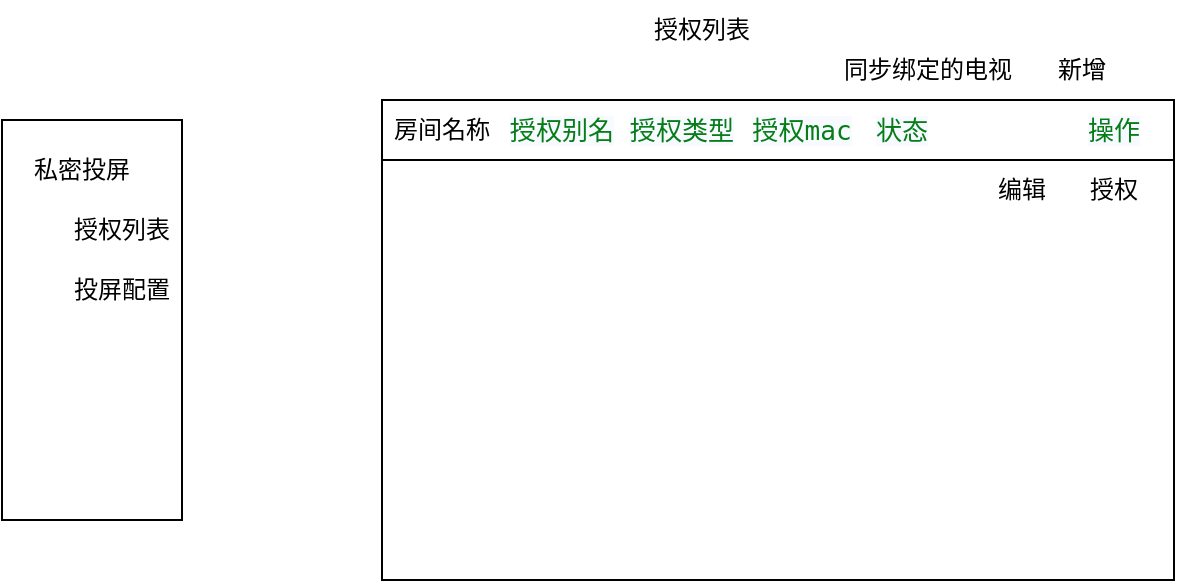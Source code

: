 <mxfile version="26.1.1">
  <diagram name="第 1 页" id="t40axyAxqFmYoDBcP14O">
    <mxGraphModel dx="794" dy="454" grid="1" gridSize="10" guides="1" tooltips="1" connect="1" arrows="1" fold="1" page="1" pageScale="1" pageWidth="827" pageHeight="1169" math="0" shadow="0">
      <root>
        <mxCell id="0" />
        <mxCell id="1" parent="0" />
        <mxCell id="Mu4Yu6SJkgnIUBTmuAtY-1" value="" style="rounded=0;whiteSpace=wrap;html=1;" vertex="1" parent="1">
          <mxGeometry x="60" y="100" width="90" height="200" as="geometry" />
        </mxCell>
        <mxCell id="Mu4Yu6SJkgnIUBTmuAtY-3" value="私密投屏" style="text;html=1;align=center;verticalAlign=middle;whiteSpace=wrap;rounded=0;" vertex="1" parent="1">
          <mxGeometry x="70" y="110" width="60" height="30" as="geometry" />
        </mxCell>
        <mxCell id="Mu4Yu6SJkgnIUBTmuAtY-4" value="授权列表" style="text;html=1;align=center;verticalAlign=middle;whiteSpace=wrap;rounded=0;" vertex="1" parent="1">
          <mxGeometry x="90" y="140" width="60" height="30" as="geometry" />
        </mxCell>
        <mxCell id="Mu4Yu6SJkgnIUBTmuAtY-5" value="投屏配置" style="text;html=1;align=center;verticalAlign=middle;whiteSpace=wrap;rounded=0;" vertex="1" parent="1">
          <mxGeometry x="90" y="170" width="60" height="30" as="geometry" />
        </mxCell>
        <mxCell id="Mu4Yu6SJkgnIUBTmuAtY-6" value="" style="rounded=0;whiteSpace=wrap;html=1;" vertex="1" parent="1">
          <mxGeometry x="250" y="90" width="396" height="240" as="geometry" />
        </mxCell>
        <mxCell id="Mu4Yu6SJkgnIUBTmuAtY-7" value="授权列表" style="text;html=1;align=center;verticalAlign=middle;whiteSpace=wrap;rounded=0;" vertex="1" parent="1">
          <mxGeometry x="380" y="40" width="60" height="30" as="geometry" />
        </mxCell>
        <mxCell id="Mu4Yu6SJkgnIUBTmuAtY-8" value="" style="rounded=0;whiteSpace=wrap;html=1;" vertex="1" parent="1">
          <mxGeometry x="250" y="90" width="396" height="30" as="geometry" />
        </mxCell>
        <mxCell id="Mu4Yu6SJkgnIUBTmuAtY-9" value="房间名称" style="text;html=1;align=center;verticalAlign=middle;whiteSpace=wrap;rounded=0;" vertex="1" parent="1">
          <mxGeometry x="250" y="90" width="60" height="30" as="geometry" />
        </mxCell>
        <mxCell id="Mu4Yu6SJkgnIUBTmuAtY-10" value="&lt;pre style=&quot;background-color:#ffffff;color:#080808;font-family:&#39;宋体&#39;,monospace;font-size:9.8pt;&quot;&gt;&lt;span style=&quot;color:#067d17;background-color:#f7faff;&quot;&gt;授权别名&lt;/span&gt;&lt;/pre&gt;" style="text;html=1;align=center;verticalAlign=middle;whiteSpace=wrap;rounded=0;" vertex="1" parent="1">
          <mxGeometry x="310" y="90" width="60" height="30" as="geometry" />
        </mxCell>
        <mxCell id="Mu4Yu6SJkgnIUBTmuAtY-11" value="&lt;pre style=&quot;background-color: rgb(255, 255, 255); color: rgb(8, 8, 8); font-family: 宋体, monospace; font-size: 9.8pt;&quot;&gt;&lt;pre style=&quot;font-family: 宋体, monospace; font-size: 9.8pt;&quot;&gt;&lt;span style=&quot;color:#067d17;background-color:#f7faff;&quot;&gt;授权类型&lt;/span&gt;&lt;/pre&gt;&lt;/pre&gt;" style="text;html=1;align=center;verticalAlign=middle;whiteSpace=wrap;rounded=0;" vertex="1" parent="1">
          <mxGeometry x="370" y="90" width="60" height="30" as="geometry" />
        </mxCell>
        <mxCell id="Mu4Yu6SJkgnIUBTmuAtY-12" value="&lt;pre style=&quot;background-color: rgb(255, 255, 255); color: rgb(8, 8, 8); font-family: 宋体, monospace; font-size: 9.8pt;&quot;&gt;&lt;pre style=&quot;font-family: 宋体, monospace; font-size: 9.8pt;&quot;&gt;&lt;span style=&quot;color:#067d17;background-color:#f7faff;&quot;&gt;授权mac&lt;/span&gt;&lt;/pre&gt;&lt;/pre&gt;" style="text;html=1;align=center;verticalAlign=middle;whiteSpace=wrap;rounded=0;" vertex="1" parent="1">
          <mxGeometry x="430" y="90" width="60" height="30" as="geometry" />
        </mxCell>
        <mxCell id="Mu4Yu6SJkgnIUBTmuAtY-13" value="&lt;pre style=&quot;font-family: 宋体, monospace; font-size: 9.8pt; background-color: rgb(255, 255, 255); color: rgb(8, 8, 8);&quot;&gt;&lt;pre style=&quot;font-family: 宋体, monospace; font-size: 9.8pt;&quot;&gt;&lt;font color=&quot;#067d17&quot;&gt;&lt;span style=&quot;background-color: rgb(247, 250, 255);&quot;&gt;状态&lt;/span&gt;&lt;/font&gt;&lt;/pre&gt;&lt;/pre&gt;" style="text;html=1;align=center;verticalAlign=middle;whiteSpace=wrap;rounded=0;" vertex="1" parent="1">
          <mxGeometry x="480" y="90" width="60" height="30" as="geometry" />
        </mxCell>
        <mxCell id="Mu4Yu6SJkgnIUBTmuAtY-14" value="&lt;pre style=&quot;font-family: 宋体, monospace; font-size: 9.8pt; background-color: rgb(255, 255, 255); color: rgb(8, 8, 8);&quot;&gt;&lt;pre style=&quot;font-family: 宋体, monospace; font-size: 9.8pt;&quot;&gt;&lt;font color=&quot;#067d17&quot;&gt;&lt;span style=&quot;background-color: rgb(247, 250, 255);&quot;&gt;操作&lt;/span&gt;&lt;/font&gt;&lt;/pre&gt;&lt;/pre&gt;" style="text;html=1;align=center;verticalAlign=middle;whiteSpace=wrap;rounded=0;" vertex="1" parent="1">
          <mxGeometry x="586" y="90" width="60" height="30" as="geometry" />
        </mxCell>
        <mxCell id="Mu4Yu6SJkgnIUBTmuAtY-15" value="新增" style="text;html=1;align=center;verticalAlign=middle;whiteSpace=wrap;rounded=0;" vertex="1" parent="1">
          <mxGeometry x="570" y="60" width="60" height="30" as="geometry" />
        </mxCell>
        <mxCell id="Mu4Yu6SJkgnIUBTmuAtY-16" value="同步绑定的电视" style="text;html=1;align=center;verticalAlign=middle;whiteSpace=wrap;rounded=0;" vertex="1" parent="1">
          <mxGeometry x="470" y="60" width="106" height="30" as="geometry" />
        </mxCell>
        <mxCell id="Mu4Yu6SJkgnIUBTmuAtY-18" value="授权" style="text;html=1;align=center;verticalAlign=middle;whiteSpace=wrap;rounded=0;" vertex="1" parent="1">
          <mxGeometry x="586" y="120" width="60" height="30" as="geometry" />
        </mxCell>
        <mxCell id="Mu4Yu6SJkgnIUBTmuAtY-19" value="编辑" style="text;html=1;align=center;verticalAlign=middle;whiteSpace=wrap;rounded=0;" vertex="1" parent="1">
          <mxGeometry x="540" y="120" width="60" height="30" as="geometry" />
        </mxCell>
      </root>
    </mxGraphModel>
  </diagram>
</mxfile>
